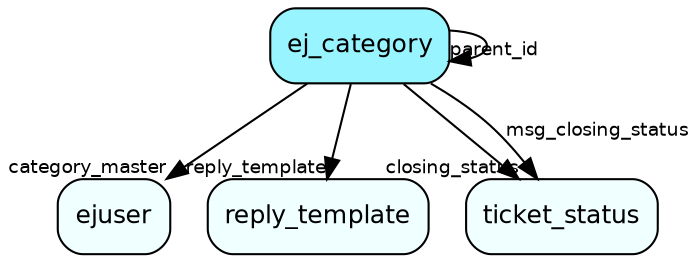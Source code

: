 digraph ej_category  {
node [shape = box style="rounded, filled" fontname = "Helvetica" fontsize = "12" ]
edge [fontname = "Helvetica" fontsize = "9"]

ej_category[fillcolor = "cadetblue1"]
ejuser[fillcolor = "azure1"]
reply_template[fillcolor = "azure1"]
ticket_status[fillcolor = "azure1"]
ej_category -> ej_category [headlabel = "parent_id"]
ej_category -> ejuser [headlabel = "category_master"]
ej_category -> reply_template [headlabel = "reply_template"]
ej_category -> ticket_status [headlabel = "closing_status"]
ej_category -> ticket_status [label = "msg_closing_status"]
}
